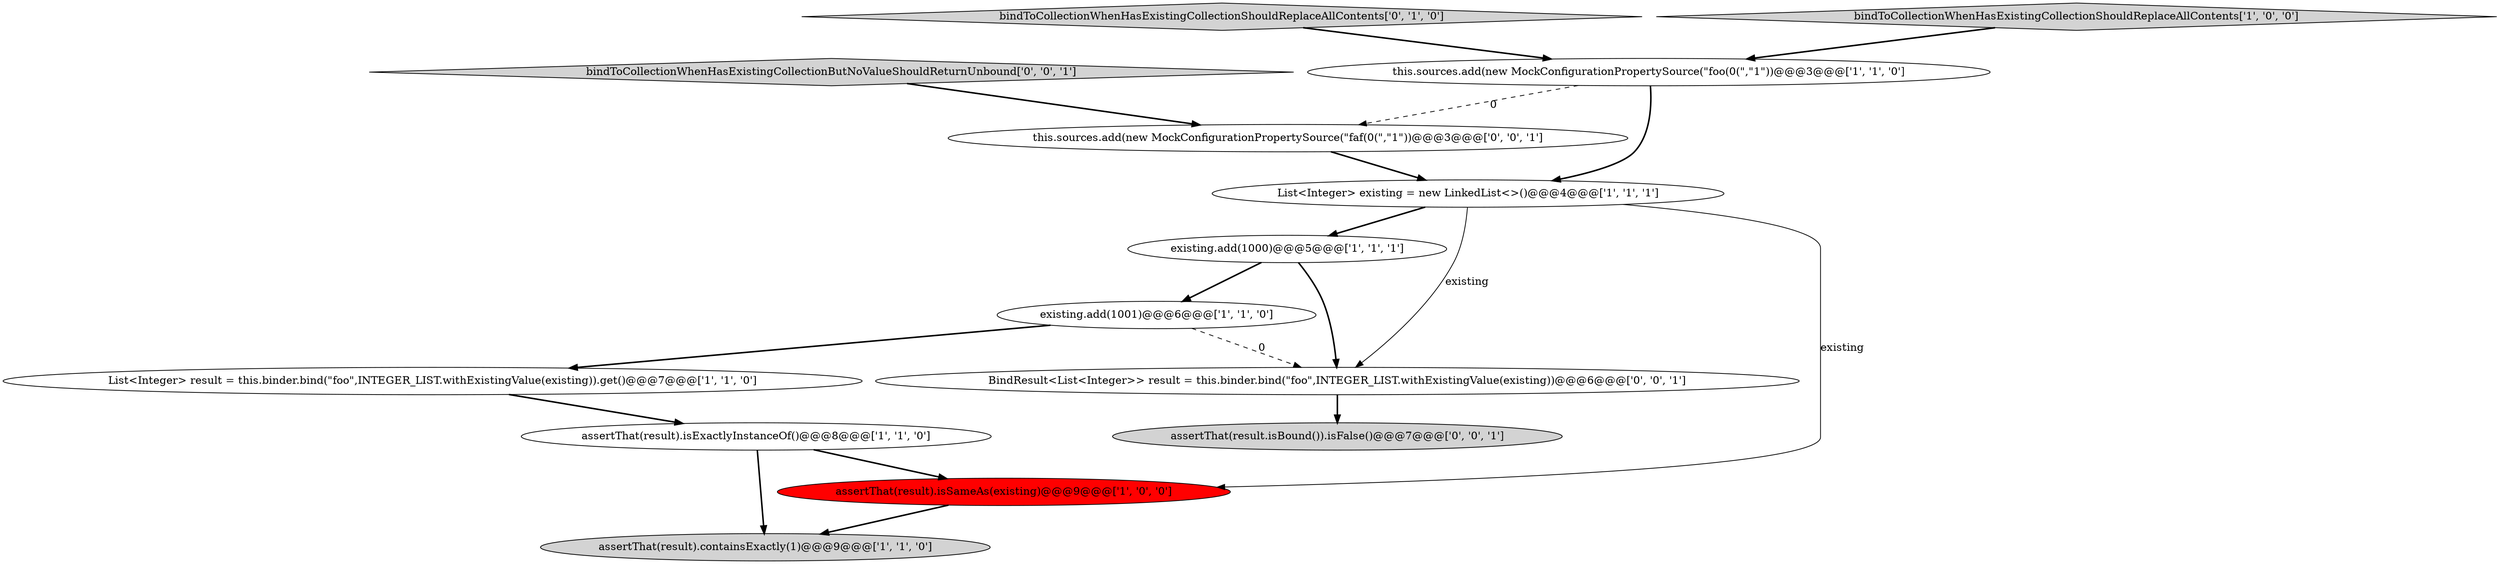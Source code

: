 digraph {
5 [style = filled, label = "existing.add(1001)@@@6@@@['1', '1', '0']", fillcolor = white, shape = ellipse image = "AAA0AAABBB1BBB"];
1 [style = filled, label = "assertThat(result).isSameAs(existing)@@@9@@@['1', '0', '0']", fillcolor = red, shape = ellipse image = "AAA1AAABBB1BBB"];
10 [style = filled, label = "BindResult<List<Integer>> result = this.binder.bind(\"foo\",INTEGER_LIST.withExistingValue(existing))@@@6@@@['0', '0', '1']", fillcolor = white, shape = ellipse image = "AAA0AAABBB3BBB"];
13 [style = filled, label = "this.sources.add(new MockConfigurationPropertySource(\"faf(0(\",\"1\"))@@@3@@@['0', '0', '1']", fillcolor = white, shape = ellipse image = "AAA0AAABBB3BBB"];
8 [style = filled, label = "List<Integer> result = this.binder.bind(\"foo\",INTEGER_LIST.withExistingValue(existing)).get()@@@7@@@['1', '1', '0']", fillcolor = white, shape = ellipse image = "AAA0AAABBB1BBB"];
7 [style = filled, label = "assertThat(result).containsExactly(1)@@@9@@@['1', '1', '0']", fillcolor = lightgray, shape = ellipse image = "AAA0AAABBB1BBB"];
9 [style = filled, label = "bindToCollectionWhenHasExistingCollectionShouldReplaceAllContents['0', '1', '0']", fillcolor = lightgray, shape = diamond image = "AAA0AAABBB2BBB"];
3 [style = filled, label = "bindToCollectionWhenHasExistingCollectionShouldReplaceAllContents['1', '0', '0']", fillcolor = lightgray, shape = diamond image = "AAA0AAABBB1BBB"];
0 [style = filled, label = "List<Integer> existing = new LinkedList<>()@@@4@@@['1', '1', '1']", fillcolor = white, shape = ellipse image = "AAA0AAABBB1BBB"];
11 [style = filled, label = "assertThat(result.isBound()).isFalse()@@@7@@@['0', '0', '1']", fillcolor = lightgray, shape = ellipse image = "AAA0AAABBB3BBB"];
2 [style = filled, label = "existing.add(1000)@@@5@@@['1', '1', '1']", fillcolor = white, shape = ellipse image = "AAA0AAABBB1BBB"];
4 [style = filled, label = "this.sources.add(new MockConfigurationPropertySource(\"foo(0(\",\"1\"))@@@3@@@['1', '1', '0']", fillcolor = white, shape = ellipse image = "AAA0AAABBB1BBB"];
12 [style = filled, label = "bindToCollectionWhenHasExistingCollectionButNoValueShouldReturnUnbound['0', '0', '1']", fillcolor = lightgray, shape = diamond image = "AAA0AAABBB3BBB"];
6 [style = filled, label = "assertThat(result).isExactlyInstanceOf()@@@8@@@['1', '1', '0']", fillcolor = white, shape = ellipse image = "AAA0AAABBB1BBB"];
6->1 [style = bold, label=""];
5->8 [style = bold, label=""];
13->0 [style = bold, label=""];
12->13 [style = bold, label=""];
0->1 [style = solid, label="existing"];
8->6 [style = bold, label=""];
0->2 [style = bold, label=""];
6->7 [style = bold, label=""];
4->13 [style = dashed, label="0"];
5->10 [style = dashed, label="0"];
2->10 [style = bold, label=""];
0->10 [style = solid, label="existing"];
1->7 [style = bold, label=""];
3->4 [style = bold, label=""];
9->4 [style = bold, label=""];
4->0 [style = bold, label=""];
2->5 [style = bold, label=""];
10->11 [style = bold, label=""];
}
